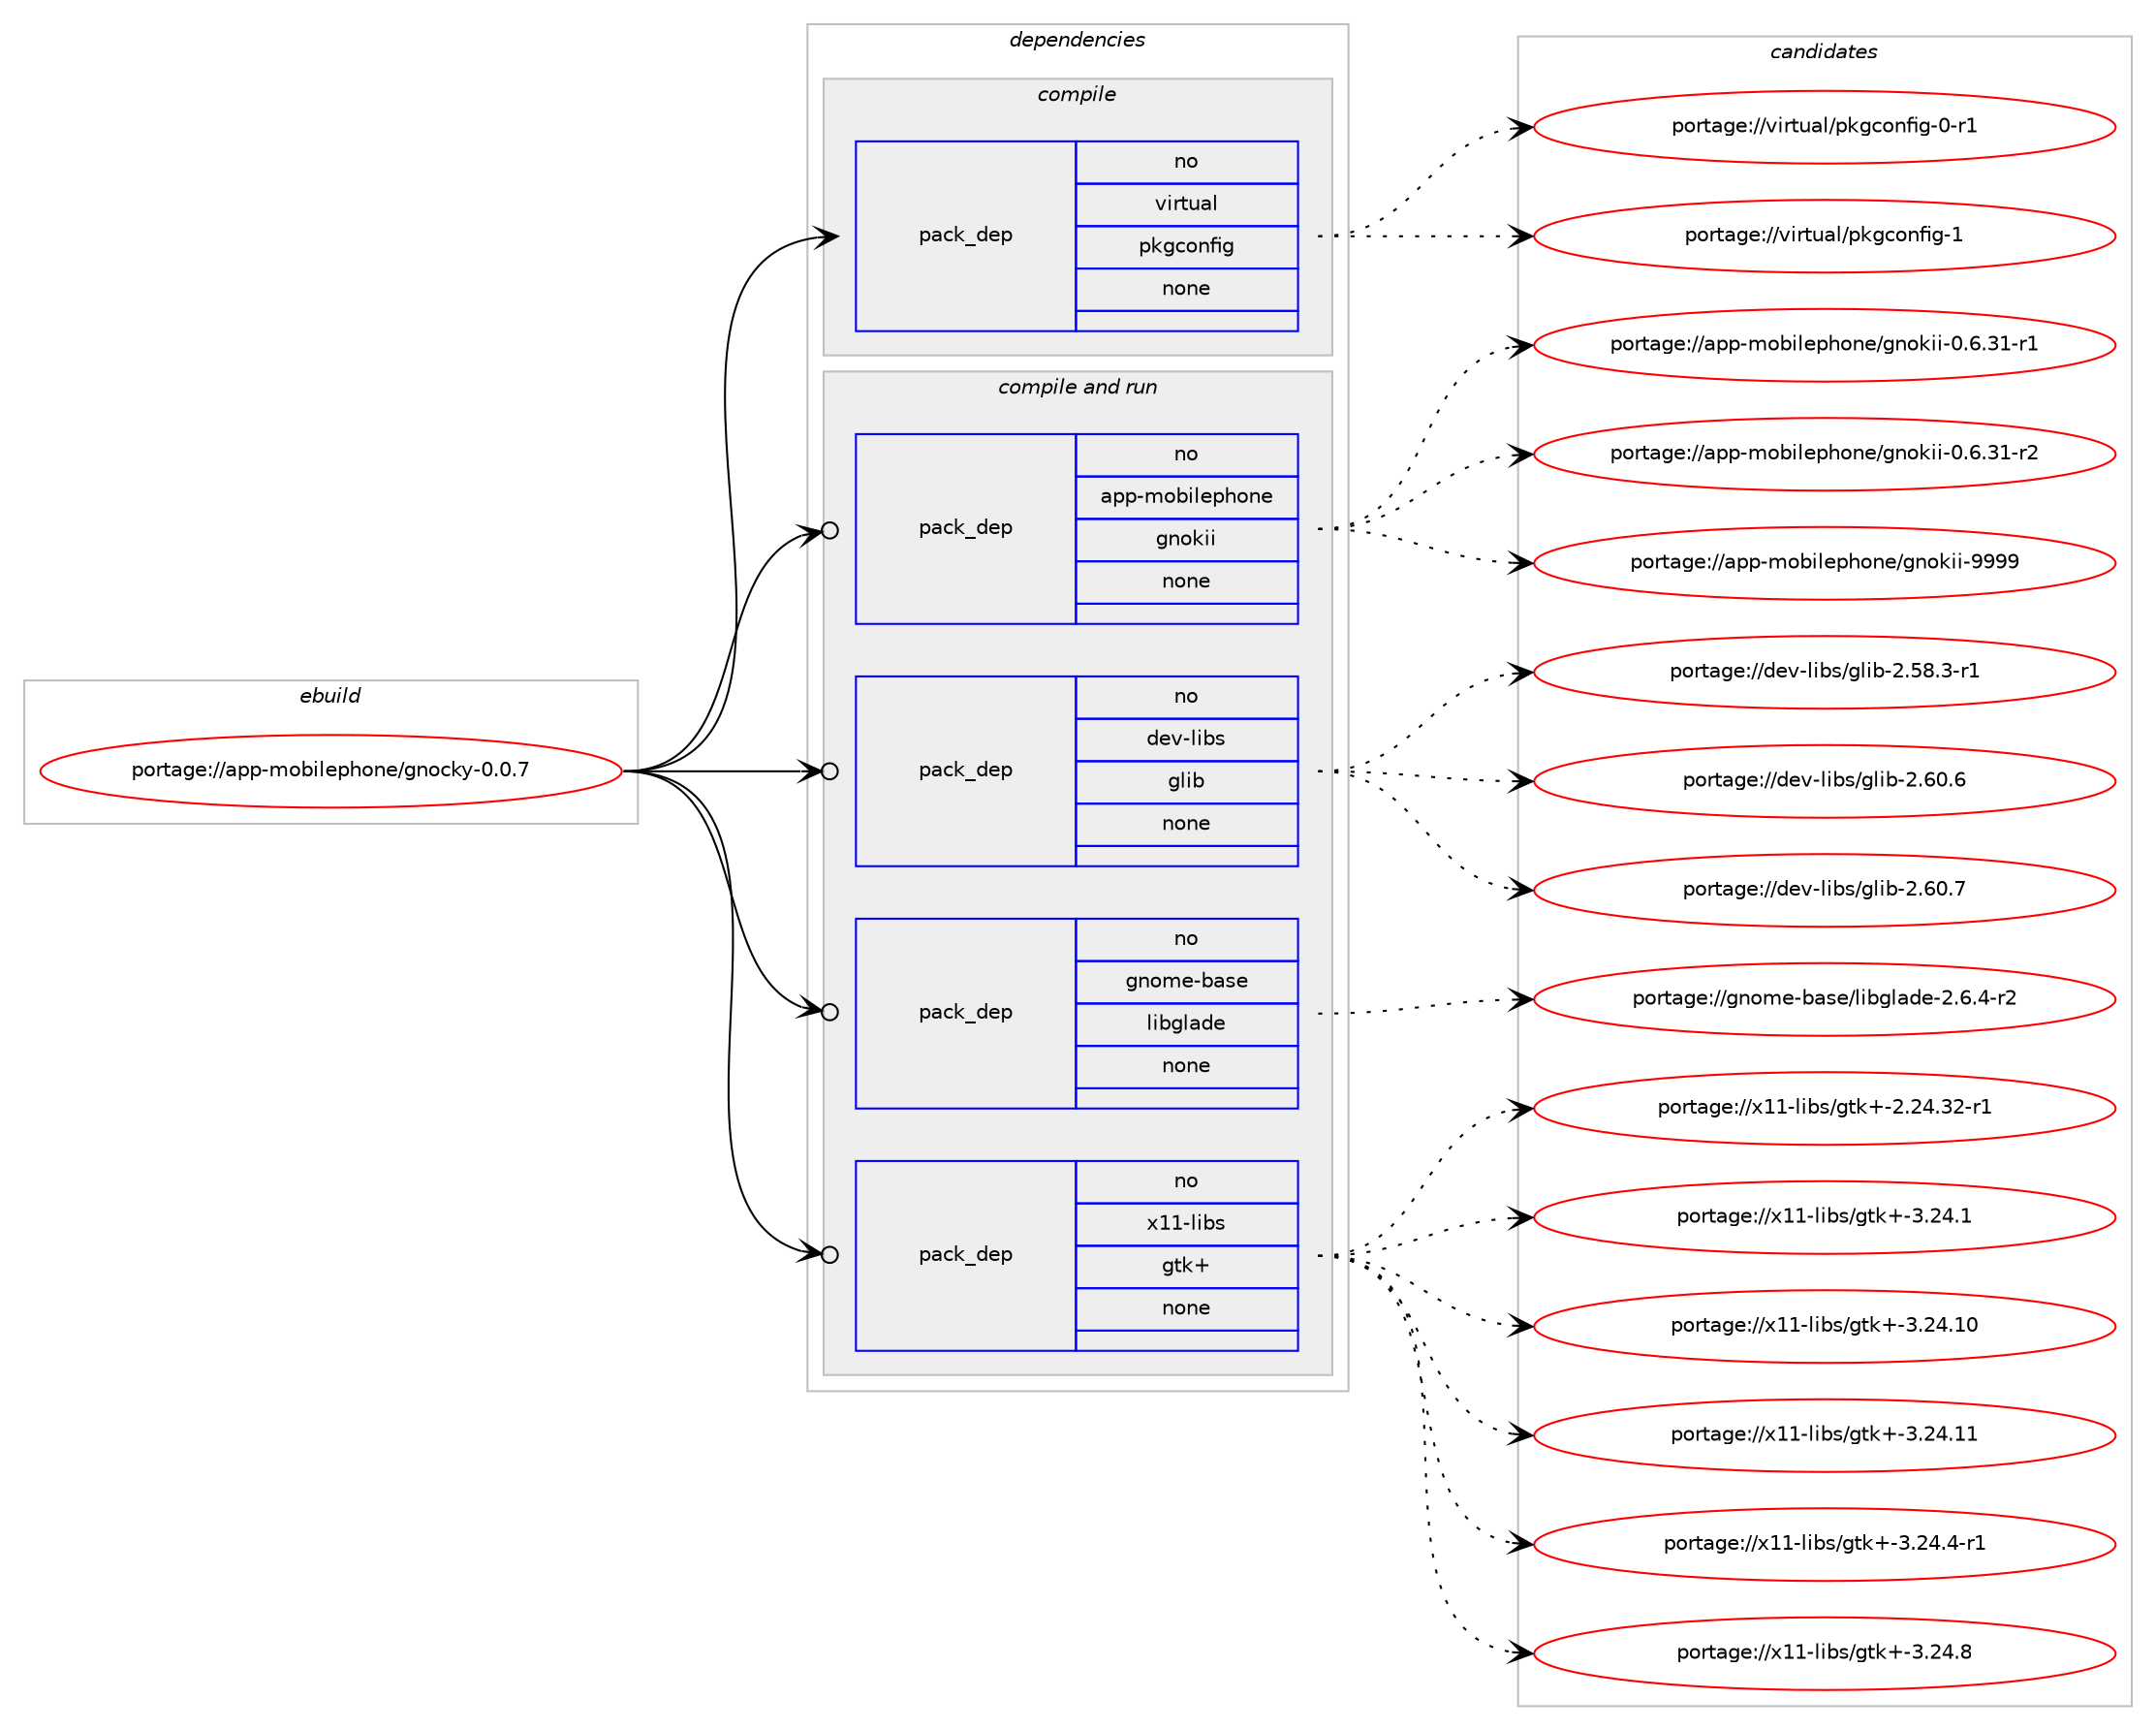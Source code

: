 digraph prolog {

# *************
# Graph options
# *************

newrank=true;
concentrate=true;
compound=true;
graph [rankdir=LR,fontname=Helvetica,fontsize=10,ranksep=1.5];#, ranksep=2.5, nodesep=0.2];
edge  [arrowhead=vee];
node  [fontname=Helvetica,fontsize=10];

# **********
# The ebuild
# **********

subgraph cluster_leftcol {
color=gray;
rank=same;
label=<<i>ebuild</i>>;
id [label="portage://app-mobilephone/gnocky-0.0.7", color=red, width=4, href="../app-mobilephone/gnocky-0.0.7.svg"];
}

# ****************
# The dependencies
# ****************

subgraph cluster_midcol {
color=gray;
label=<<i>dependencies</i>>;
subgraph cluster_compile {
fillcolor="#eeeeee";
style=filled;
label=<<i>compile</i>>;
subgraph pack27042 {
dependency36885 [label=<<TABLE BORDER="0" CELLBORDER="1" CELLSPACING="0" CELLPADDING="4" WIDTH="220"><TR><TD ROWSPAN="6" CELLPADDING="30">pack_dep</TD></TR><TR><TD WIDTH="110">no</TD></TR><TR><TD>virtual</TD></TR><TR><TD>pkgconfig</TD></TR><TR><TD>none</TD></TR><TR><TD></TD></TR></TABLE>>, shape=none, color=blue];
}
id:e -> dependency36885:w [weight=20,style="solid",arrowhead="vee"];
}
subgraph cluster_compileandrun {
fillcolor="#eeeeee";
style=filled;
label=<<i>compile and run</i>>;
subgraph pack27043 {
dependency36886 [label=<<TABLE BORDER="0" CELLBORDER="1" CELLSPACING="0" CELLPADDING="4" WIDTH="220"><TR><TD ROWSPAN="6" CELLPADDING="30">pack_dep</TD></TR><TR><TD WIDTH="110">no</TD></TR><TR><TD>app-mobilephone</TD></TR><TR><TD>gnokii</TD></TR><TR><TD>none</TD></TR><TR><TD></TD></TR></TABLE>>, shape=none, color=blue];
}
id:e -> dependency36886:w [weight=20,style="solid",arrowhead="odotvee"];
subgraph pack27044 {
dependency36887 [label=<<TABLE BORDER="0" CELLBORDER="1" CELLSPACING="0" CELLPADDING="4" WIDTH="220"><TR><TD ROWSPAN="6" CELLPADDING="30">pack_dep</TD></TR><TR><TD WIDTH="110">no</TD></TR><TR><TD>dev-libs</TD></TR><TR><TD>glib</TD></TR><TR><TD>none</TD></TR><TR><TD></TD></TR></TABLE>>, shape=none, color=blue];
}
id:e -> dependency36887:w [weight=20,style="solid",arrowhead="odotvee"];
subgraph pack27045 {
dependency36888 [label=<<TABLE BORDER="0" CELLBORDER="1" CELLSPACING="0" CELLPADDING="4" WIDTH="220"><TR><TD ROWSPAN="6" CELLPADDING="30">pack_dep</TD></TR><TR><TD WIDTH="110">no</TD></TR><TR><TD>gnome-base</TD></TR><TR><TD>libglade</TD></TR><TR><TD>none</TD></TR><TR><TD></TD></TR></TABLE>>, shape=none, color=blue];
}
id:e -> dependency36888:w [weight=20,style="solid",arrowhead="odotvee"];
subgraph pack27046 {
dependency36889 [label=<<TABLE BORDER="0" CELLBORDER="1" CELLSPACING="0" CELLPADDING="4" WIDTH="220"><TR><TD ROWSPAN="6" CELLPADDING="30">pack_dep</TD></TR><TR><TD WIDTH="110">no</TD></TR><TR><TD>x11-libs</TD></TR><TR><TD>gtk+</TD></TR><TR><TD>none</TD></TR><TR><TD></TD></TR></TABLE>>, shape=none, color=blue];
}
id:e -> dependency36889:w [weight=20,style="solid",arrowhead="odotvee"];
}
subgraph cluster_run {
fillcolor="#eeeeee";
style=filled;
label=<<i>run</i>>;
}
}

# **************
# The candidates
# **************

subgraph cluster_choices {
rank=same;
color=gray;
label=<<i>candidates</i>>;

subgraph choice27042 {
color=black;
nodesep=1;
choiceportage11810511411611797108471121071039911111010210510345484511449 [label="portage://virtual/pkgconfig-0-r1", color=red, width=4,href="../virtual/pkgconfig-0-r1.svg"];
choiceportage1181051141161179710847112107103991111101021051034549 [label="portage://virtual/pkgconfig-1", color=red, width=4,href="../virtual/pkgconfig-1.svg"];
dependency36885:e -> choiceportage11810511411611797108471121071039911111010210510345484511449:w [style=dotted,weight="100"];
dependency36885:e -> choiceportage1181051141161179710847112107103991111101021051034549:w [style=dotted,weight="100"];
}
subgraph choice27043 {
color=black;
nodesep=1;
choiceportage97112112451091119810510810111210411111010147103110111107105105454846544651494511449 [label="portage://app-mobilephone/gnokii-0.6.31-r1", color=red, width=4,href="../app-mobilephone/gnokii-0.6.31-r1.svg"];
choiceportage97112112451091119810510810111210411111010147103110111107105105454846544651494511450 [label="portage://app-mobilephone/gnokii-0.6.31-r2", color=red, width=4,href="../app-mobilephone/gnokii-0.6.31-r2.svg"];
choiceportage971121124510911198105108101112104111110101471031101111071051054557575757 [label="portage://app-mobilephone/gnokii-9999", color=red, width=4,href="../app-mobilephone/gnokii-9999.svg"];
dependency36886:e -> choiceportage97112112451091119810510810111210411111010147103110111107105105454846544651494511449:w [style=dotted,weight="100"];
dependency36886:e -> choiceportage97112112451091119810510810111210411111010147103110111107105105454846544651494511450:w [style=dotted,weight="100"];
dependency36886:e -> choiceportage971121124510911198105108101112104111110101471031101111071051054557575757:w [style=dotted,weight="100"];
}
subgraph choice27044 {
color=black;
nodesep=1;
choiceportage10010111845108105981154710310810598455046535646514511449 [label="portage://dev-libs/glib-2.58.3-r1", color=red, width=4,href="../dev-libs/glib-2.58.3-r1.svg"];
choiceportage1001011184510810598115471031081059845504654484654 [label="portage://dev-libs/glib-2.60.6", color=red, width=4,href="../dev-libs/glib-2.60.6.svg"];
choiceportage1001011184510810598115471031081059845504654484655 [label="portage://dev-libs/glib-2.60.7", color=red, width=4,href="../dev-libs/glib-2.60.7.svg"];
dependency36887:e -> choiceportage10010111845108105981154710310810598455046535646514511449:w [style=dotted,weight="100"];
dependency36887:e -> choiceportage1001011184510810598115471031081059845504654484654:w [style=dotted,weight="100"];
dependency36887:e -> choiceportage1001011184510810598115471031081059845504654484655:w [style=dotted,weight="100"];
}
subgraph choice27045 {
color=black;
nodesep=1;
choiceportage1031101111091014598971151014710810598103108971001014550465446524511450 [label="portage://gnome-base/libglade-2.6.4-r2", color=red, width=4,href="../gnome-base/libglade-2.6.4-r2.svg"];
dependency36888:e -> choiceportage1031101111091014598971151014710810598103108971001014550465446524511450:w [style=dotted,weight="100"];
}
subgraph choice27046 {
color=black;
nodesep=1;
choiceportage12049494510810598115471031161074345504650524651504511449 [label="portage://x11-libs/gtk+-2.24.32-r1", color=red, width=4,href="../x11-libs/gtk+-2.24.32-r1.svg"];
choiceportage12049494510810598115471031161074345514650524649 [label="portage://x11-libs/gtk+-3.24.1", color=red, width=4,href="../x11-libs/gtk+-3.24.1.svg"];
choiceportage1204949451081059811547103116107434551465052464948 [label="portage://x11-libs/gtk+-3.24.10", color=red, width=4,href="../x11-libs/gtk+-3.24.10.svg"];
choiceportage1204949451081059811547103116107434551465052464949 [label="portage://x11-libs/gtk+-3.24.11", color=red, width=4,href="../x11-libs/gtk+-3.24.11.svg"];
choiceportage120494945108105981154710311610743455146505246524511449 [label="portage://x11-libs/gtk+-3.24.4-r1", color=red, width=4,href="../x11-libs/gtk+-3.24.4-r1.svg"];
choiceportage12049494510810598115471031161074345514650524656 [label="portage://x11-libs/gtk+-3.24.8", color=red, width=4,href="../x11-libs/gtk+-3.24.8.svg"];
dependency36889:e -> choiceportage12049494510810598115471031161074345504650524651504511449:w [style=dotted,weight="100"];
dependency36889:e -> choiceportage12049494510810598115471031161074345514650524649:w [style=dotted,weight="100"];
dependency36889:e -> choiceportage1204949451081059811547103116107434551465052464948:w [style=dotted,weight="100"];
dependency36889:e -> choiceportage1204949451081059811547103116107434551465052464949:w [style=dotted,weight="100"];
dependency36889:e -> choiceportage120494945108105981154710311610743455146505246524511449:w [style=dotted,weight="100"];
dependency36889:e -> choiceportage12049494510810598115471031161074345514650524656:w [style=dotted,weight="100"];
}
}

}
